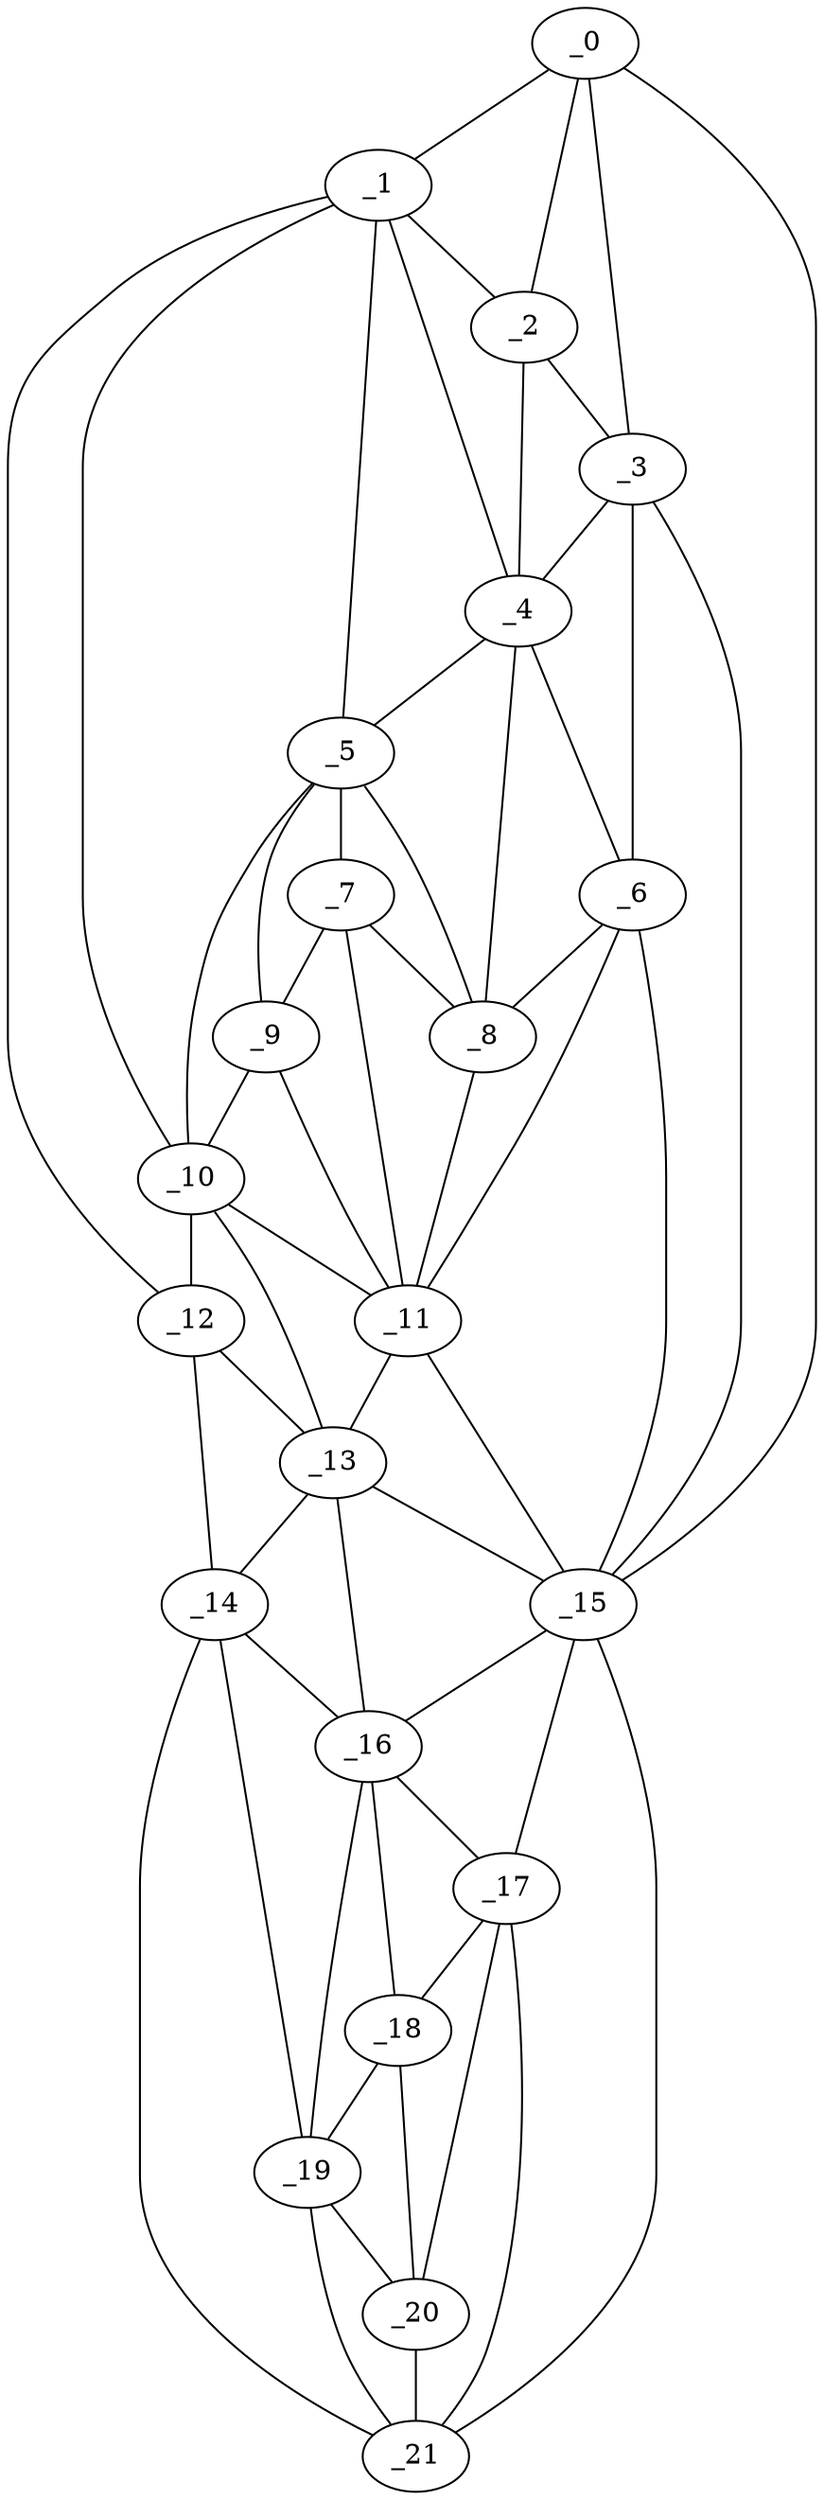 graph "obj78__180.gxl" {
	_0	 [x=5,
		y=74];
	_1	 [x=10,
		y=59];
	_0 -- _1	 [valence=1];
	_2	 [x=10,
		y=65];
	_0 -- _2	 [valence=1];
	_3	 [x=17,
		y=73];
	_0 -- _3	 [valence=2];
	_15	 [x=79,
		y=70];
	_0 -- _15	 [valence=1];
	_1 -- _2	 [valence=1];
	_4	 [x=21,
		y=61];
	_1 -- _4	 [valence=1];
	_5	 [x=25,
		y=55];
	_1 -- _5	 [valence=2];
	_10	 [x=46,
		y=44];
	_1 -- _10	 [valence=1];
	_12	 [x=53,
		y=39];
	_1 -- _12	 [valence=1];
	_2 -- _3	 [valence=2];
	_2 -- _4	 [valence=2];
	_3 -- _4	 [valence=1];
	_6	 [x=29,
		y=70];
	_3 -- _6	 [valence=2];
	_3 -- _15	 [valence=2];
	_4 -- _5	 [valence=2];
	_4 -- _6	 [valence=2];
	_8	 [x=34,
		y=62];
	_4 -- _8	 [valence=2];
	_7	 [x=34,
		y=54];
	_5 -- _7	 [valence=2];
	_5 -- _8	 [valence=1];
	_9	 [x=43,
		y=48];
	_5 -- _9	 [valence=2];
	_5 -- _10	 [valence=1];
	_6 -- _8	 [valence=2];
	_11	 [x=47,
		y=64];
	_6 -- _11	 [valence=1];
	_6 -- _15	 [valence=2];
	_7 -- _8	 [valence=1];
	_7 -- _9	 [valence=1];
	_7 -- _11	 [valence=2];
	_8 -- _11	 [valence=1];
	_9 -- _10	 [valence=2];
	_9 -- _11	 [valence=1];
	_10 -- _11	 [valence=2];
	_10 -- _12	 [valence=2];
	_13	 [x=68,
		y=54];
	_10 -- _13	 [valence=2];
	_11 -- _13	 [valence=2];
	_11 -- _15	 [valence=2];
	_12 -- _13	 [valence=1];
	_14	 [x=76,
		y=40];
	_12 -- _14	 [valence=1];
	_13 -- _14	 [valence=2];
	_13 -- _15	 [valence=1];
	_16	 [x=81,
		y=48];
	_13 -- _16	 [valence=2];
	_14 -- _16	 [valence=2];
	_19	 [x=108,
		y=58];
	_14 -- _19	 [valence=2];
	_21	 [x=126,
		y=65];
	_14 -- _21	 [valence=1];
	_15 -- _16	 [valence=1];
	_17	 [x=83,
		y=69];
	_15 -- _17	 [valence=1];
	_15 -- _21	 [valence=1];
	_16 -- _17	 [valence=2];
	_18	 [x=98,
		y=62];
	_16 -- _18	 [valence=2];
	_16 -- _19	 [valence=1];
	_17 -- _18	 [valence=1];
	_20	 [x=112,
		y=63];
	_17 -- _20	 [valence=1];
	_17 -- _21	 [valence=2];
	_18 -- _19	 [valence=1];
	_18 -- _20	 [valence=2];
	_19 -- _20	 [valence=2];
	_19 -- _21	 [valence=1];
	_20 -- _21	 [valence=1];
}
